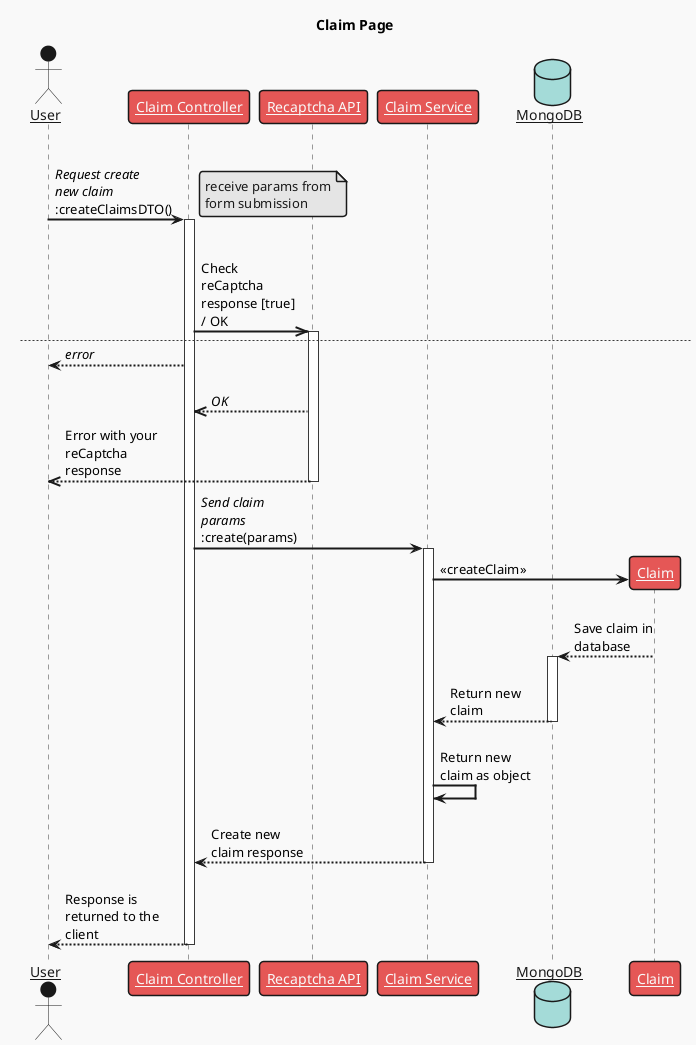 @startuml createClaim
skinparam sequenceArrowThickness 2
skinparam roundcorner 20
skinparam maxmessagesize 100
skinparam sequenceParticipant underline

!theme mars
title Claim Page

actor User
participant "Claim Controller" as A
participant "Recaptcha API" as B
participant "Claim Service" as C
database "MongoDB" as D

alt
  User -> A ++: //Request create new claim// :createClaimsDTO()

  note right
    receive params from
    form submission
  end note

  alt
    A ->> B ++: Check reCaptcha response [true] / OK 
  else
    A --> User: //error//
    ||15||
    B -->> A: //OK//
else
  B -->> User --: Error with your reCaptcha response

A -> C ++: //Send claim params// :create(params)

create Claim
C -> Claim : <<createClaim>>
||15||
Claim --> D ++: Save claim in database
||15||
D --> C --: Return new claim
||15||
C -> C: Return new claim as object
||15||
C --> A --: Create new claim response
||15||
A --> User --: Response is returned to the client
@enduml